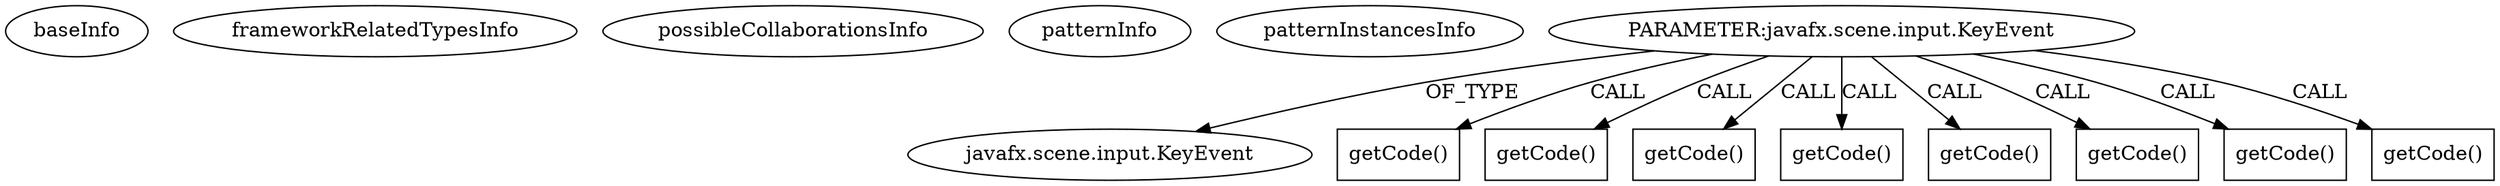 digraph {
baseInfo[graphId=570,category="pattern",isAnonymous=false,possibleRelation=false]
frameworkRelatedTypesInfo[]
possibleCollaborationsInfo[]
patternInfo[frequency=3.0,patternRootClient=null]
patternInstancesInfo[0="Enriqe-Breaking-Bad-Brick-Breaker~/Enriqe-Breaking-Bad-Brick-Breaker/Breaking-Bad-Brick-Breaker-master/src/bbbrickbreaker/Level.java~void initContent(int)~446",1="JASCValentine-BrickBreaker~/JASCValentine-BrickBreaker/BrickBreaker-master/src/brickbreaker/Level.java~void initContent(int)~561",2="bianconejo-CEFX~/bianconejo-CEFX/CEFX-master/src/cefx/util/AutoCompleteComboBoxListener.java~AutoCompleteComboBoxListener~2166"]
6[label="javafx.scene.input.KeyEvent",vertexType="FRAMEWORK_CLASS_TYPE",isFrameworkType=false]
5[label="PARAMETER:javafx.scene.input.KeyEvent",vertexType="PARAMETER_DECLARATION",isFrameworkType=false]
21[label="getCode()",vertexType="INSIDE_CALL",isFrameworkType=false,shape=box]
10[label="getCode()",vertexType="INSIDE_CALL",isFrameworkType=false,shape=box]
25[label="getCode()",vertexType="INSIDE_CALL",isFrameworkType=false,shape=box]
19[label="getCode()",vertexType="INSIDE_CALL",isFrameworkType=false,shape=box]
17[label="getCode()",vertexType="INSIDE_CALL",isFrameworkType=false,shape=box]
8[label="getCode()",vertexType="INSIDE_CALL",isFrameworkType=false,shape=box]
27[label="getCode()",vertexType="INSIDE_CALL",isFrameworkType=false,shape=box]
23[label="getCode()",vertexType="INSIDE_CALL",isFrameworkType=false,shape=box]
5->6[label="OF_TYPE"]
5->25[label="CALL"]
5->10[label="CALL"]
5->8[label="CALL"]
5->17[label="CALL"]
5->23[label="CALL"]
5->27[label="CALL"]
5->21[label="CALL"]
5->19[label="CALL"]
}
